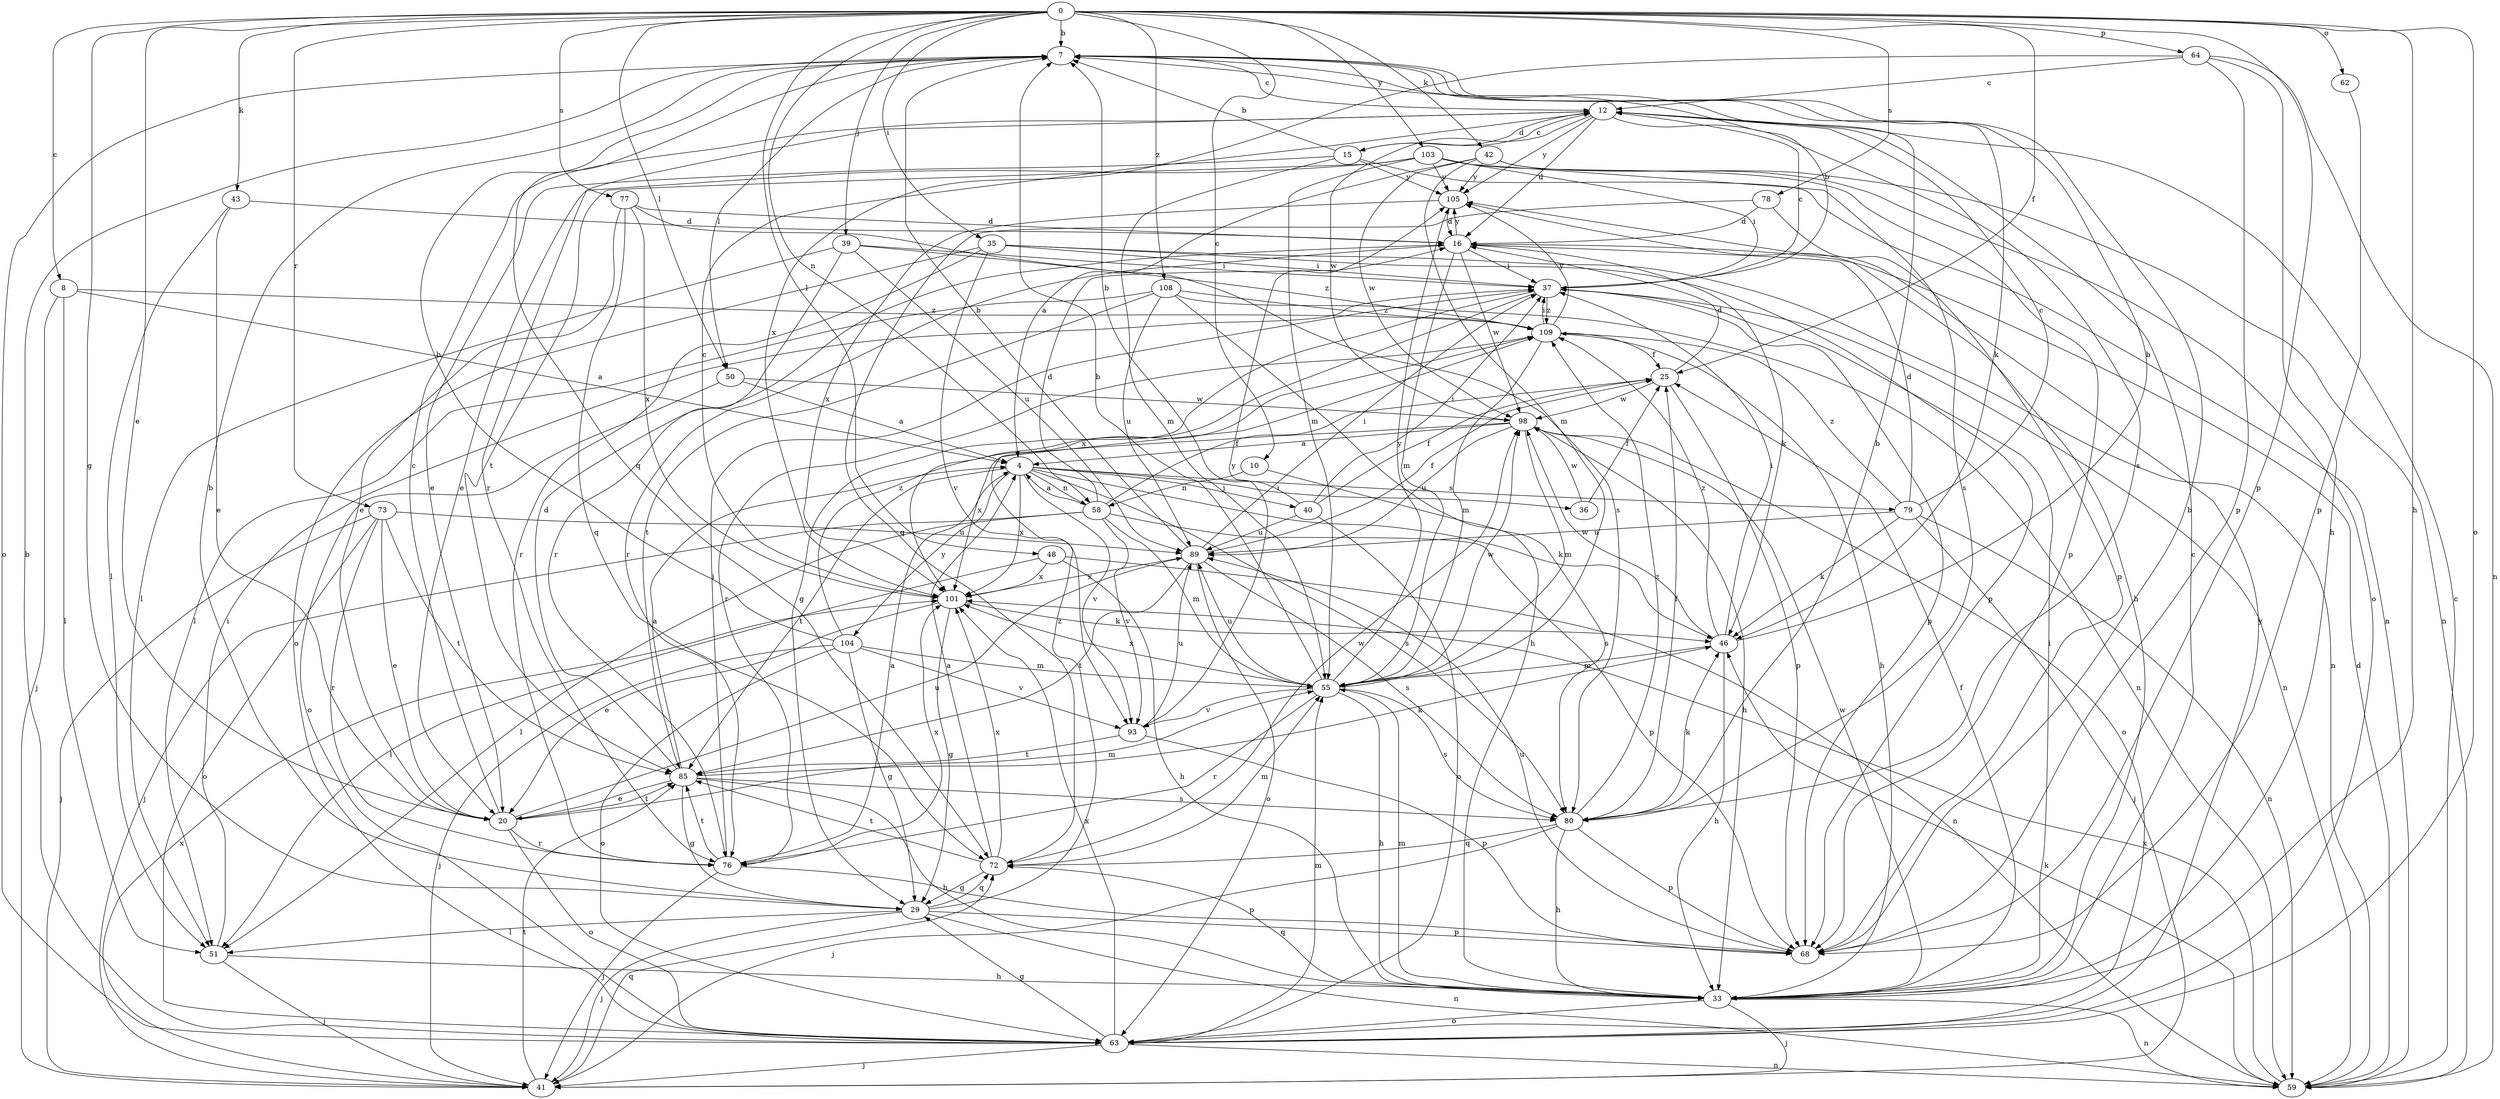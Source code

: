 strict digraph  {
0;
4;
7;
8;
10;
12;
15;
16;
20;
25;
29;
33;
35;
36;
37;
39;
40;
41;
42;
43;
46;
48;
50;
51;
55;
58;
59;
62;
63;
64;
68;
72;
73;
76;
77;
78;
79;
80;
85;
89;
93;
98;
101;
103;
104;
105;
108;
109;
0 -> 7  [label=b];
0 -> 8  [label=c];
0 -> 10  [label=c];
0 -> 20  [label=e];
0 -> 25  [label=f];
0 -> 29  [label=g];
0 -> 33  [label=h];
0 -> 35  [label=i];
0 -> 39  [label=j];
0 -> 42  [label=k];
0 -> 43  [label=k];
0 -> 48  [label=l];
0 -> 50  [label=l];
0 -> 58  [label=n];
0 -> 62  [label=o];
0 -> 63  [label=o];
0 -> 64  [label=p];
0 -> 68  [label=p];
0 -> 73  [label=r];
0 -> 77  [label=s];
0 -> 78  [label=s];
0 -> 103  [label=y];
0 -> 108  [label=z];
4 -> 36  [label=i];
4 -> 40  [label=j];
4 -> 46  [label=k];
4 -> 58  [label=n];
4 -> 79  [label=s];
4 -> 80  [label=s];
4 -> 85  [label=t];
4 -> 93  [label=v];
4 -> 101  [label=x];
4 -> 104  [label=y];
7 -> 12  [label=c];
7 -> 46  [label=k];
7 -> 50  [label=l];
7 -> 63  [label=o];
7 -> 72  [label=q];
8 -> 4  [label=a];
8 -> 41  [label=j];
8 -> 51  [label=l];
8 -> 109  [label=z];
10 -> 58  [label=n];
10 -> 80  [label=s];
12 -> 15  [label=d];
12 -> 16  [label=d];
12 -> 76  [label=r];
12 -> 80  [label=s];
12 -> 98  [label=w];
12 -> 105  [label=y];
15 -> 7  [label=b];
15 -> 12  [label=c];
15 -> 20  [label=e];
15 -> 55  [label=m];
15 -> 59  [label=n];
15 -> 105  [label=y];
16 -> 37  [label=i];
16 -> 46  [label=k];
16 -> 55  [label=m];
16 -> 76  [label=r];
16 -> 98  [label=w];
16 -> 105  [label=y];
20 -> 12  [label=c];
20 -> 55  [label=m];
20 -> 63  [label=o];
20 -> 76  [label=r];
20 -> 85  [label=t];
20 -> 89  [label=u];
25 -> 16  [label=d];
25 -> 68  [label=p];
25 -> 98  [label=w];
29 -> 7  [label=b];
29 -> 41  [label=j];
29 -> 51  [label=l];
29 -> 59  [label=n];
29 -> 68  [label=p];
29 -> 72  [label=q];
29 -> 109  [label=z];
33 -> 12  [label=c];
33 -> 25  [label=f];
33 -> 37  [label=i];
33 -> 41  [label=j];
33 -> 55  [label=m];
33 -> 59  [label=n];
33 -> 63  [label=o];
33 -> 72  [label=q];
33 -> 98  [label=w];
35 -> 37  [label=i];
35 -> 59  [label=n];
35 -> 63  [label=o];
35 -> 68  [label=p];
35 -> 76  [label=r];
35 -> 93  [label=v];
36 -> 25  [label=f];
36 -> 98  [label=w];
37 -> 7  [label=b];
37 -> 12  [label=c];
37 -> 29  [label=g];
37 -> 59  [label=n];
37 -> 68  [label=p];
37 -> 101  [label=x];
37 -> 109  [label=z];
39 -> 37  [label=i];
39 -> 51  [label=l];
39 -> 76  [label=r];
39 -> 89  [label=u];
39 -> 109  [label=z];
40 -> 7  [label=b];
40 -> 25  [label=f];
40 -> 37  [label=i];
40 -> 63  [label=o];
40 -> 89  [label=u];
41 -> 72  [label=q];
41 -> 85  [label=t];
41 -> 101  [label=x];
42 -> 4  [label=a];
42 -> 55  [label=m];
42 -> 59  [label=n];
42 -> 63  [label=o];
42 -> 98  [label=w];
42 -> 105  [label=y];
43 -> 16  [label=d];
43 -> 20  [label=e];
43 -> 51  [label=l];
46 -> 7  [label=b];
46 -> 33  [label=h];
46 -> 37  [label=i];
46 -> 55  [label=m];
46 -> 98  [label=w];
46 -> 109  [label=z];
48 -> 33  [label=h];
48 -> 51  [label=l];
48 -> 59  [label=n];
48 -> 101  [label=x];
50 -> 4  [label=a];
50 -> 63  [label=o];
50 -> 98  [label=w];
51 -> 33  [label=h];
51 -> 37  [label=i];
51 -> 41  [label=j];
55 -> 7  [label=b];
55 -> 33  [label=h];
55 -> 76  [label=r];
55 -> 80  [label=s];
55 -> 89  [label=u];
55 -> 93  [label=v];
55 -> 98  [label=w];
55 -> 101  [label=x];
55 -> 105  [label=y];
58 -> 4  [label=a];
58 -> 16  [label=d];
58 -> 25  [label=f];
58 -> 41  [label=j];
58 -> 51  [label=l];
58 -> 55  [label=m];
58 -> 68  [label=p];
58 -> 93  [label=v];
59 -> 12  [label=c];
59 -> 16  [label=d];
59 -> 46  [label=k];
59 -> 101  [label=x];
62 -> 68  [label=p];
63 -> 7  [label=b];
63 -> 29  [label=g];
63 -> 41  [label=j];
63 -> 55  [label=m];
63 -> 59  [label=n];
63 -> 101  [label=x];
63 -> 105  [label=y];
64 -> 12  [label=c];
64 -> 33  [label=h];
64 -> 59  [label=n];
64 -> 68  [label=p];
64 -> 101  [label=x];
68 -> 7  [label=b];
68 -> 89  [label=u];
72 -> 4  [label=a];
72 -> 29  [label=g];
72 -> 55  [label=m];
72 -> 85  [label=t];
72 -> 98  [label=w];
72 -> 101  [label=x];
73 -> 20  [label=e];
73 -> 41  [label=j];
73 -> 63  [label=o];
73 -> 76  [label=r];
73 -> 85  [label=t];
73 -> 89  [label=u];
76 -> 4  [label=a];
76 -> 37  [label=i];
76 -> 41  [label=j];
76 -> 68  [label=p];
76 -> 85  [label=t];
76 -> 101  [label=x];
77 -> 16  [label=d];
77 -> 20  [label=e];
77 -> 72  [label=q];
77 -> 80  [label=s];
77 -> 101  [label=x];
78 -> 16  [label=d];
78 -> 68  [label=p];
78 -> 72  [label=q];
79 -> 12  [label=c];
79 -> 16  [label=d];
79 -> 41  [label=j];
79 -> 46  [label=k];
79 -> 59  [label=n];
79 -> 89  [label=u];
79 -> 109  [label=z];
80 -> 7  [label=b];
80 -> 25  [label=f];
80 -> 33  [label=h];
80 -> 41  [label=j];
80 -> 46  [label=k];
80 -> 68  [label=p];
80 -> 72  [label=q];
80 -> 109  [label=z];
85 -> 4  [label=a];
85 -> 16  [label=d];
85 -> 20  [label=e];
85 -> 29  [label=g];
85 -> 33  [label=h];
85 -> 46  [label=k];
85 -> 80  [label=s];
89 -> 7  [label=b];
89 -> 25  [label=f];
89 -> 37  [label=i];
89 -> 63  [label=o];
89 -> 80  [label=s];
89 -> 85  [label=t];
89 -> 101  [label=x];
93 -> 68  [label=p];
93 -> 85  [label=t];
93 -> 89  [label=u];
93 -> 105  [label=y];
98 -> 4  [label=a];
98 -> 33  [label=h];
98 -> 55  [label=m];
98 -> 63  [label=o];
98 -> 89  [label=u];
98 -> 101  [label=x];
101 -> 12  [label=c];
101 -> 20  [label=e];
101 -> 29  [label=g];
101 -> 46  [label=k];
103 -> 20  [label=e];
103 -> 37  [label=i];
103 -> 55  [label=m];
103 -> 68  [label=p];
103 -> 80  [label=s];
103 -> 85  [label=t];
103 -> 105  [label=y];
104 -> 7  [label=b];
104 -> 29  [label=g];
104 -> 41  [label=j];
104 -> 55  [label=m];
104 -> 63  [label=o];
104 -> 93  [label=v];
104 -> 109  [label=z];
105 -> 16  [label=d];
105 -> 33  [label=h];
105 -> 101  [label=x];
108 -> 33  [label=h];
108 -> 51  [label=l];
108 -> 59  [label=n];
108 -> 85  [label=t];
108 -> 89  [label=u];
108 -> 109  [label=z];
109 -> 25  [label=f];
109 -> 33  [label=h];
109 -> 37  [label=i];
109 -> 55  [label=m];
109 -> 76  [label=r];
109 -> 105  [label=y];
}
